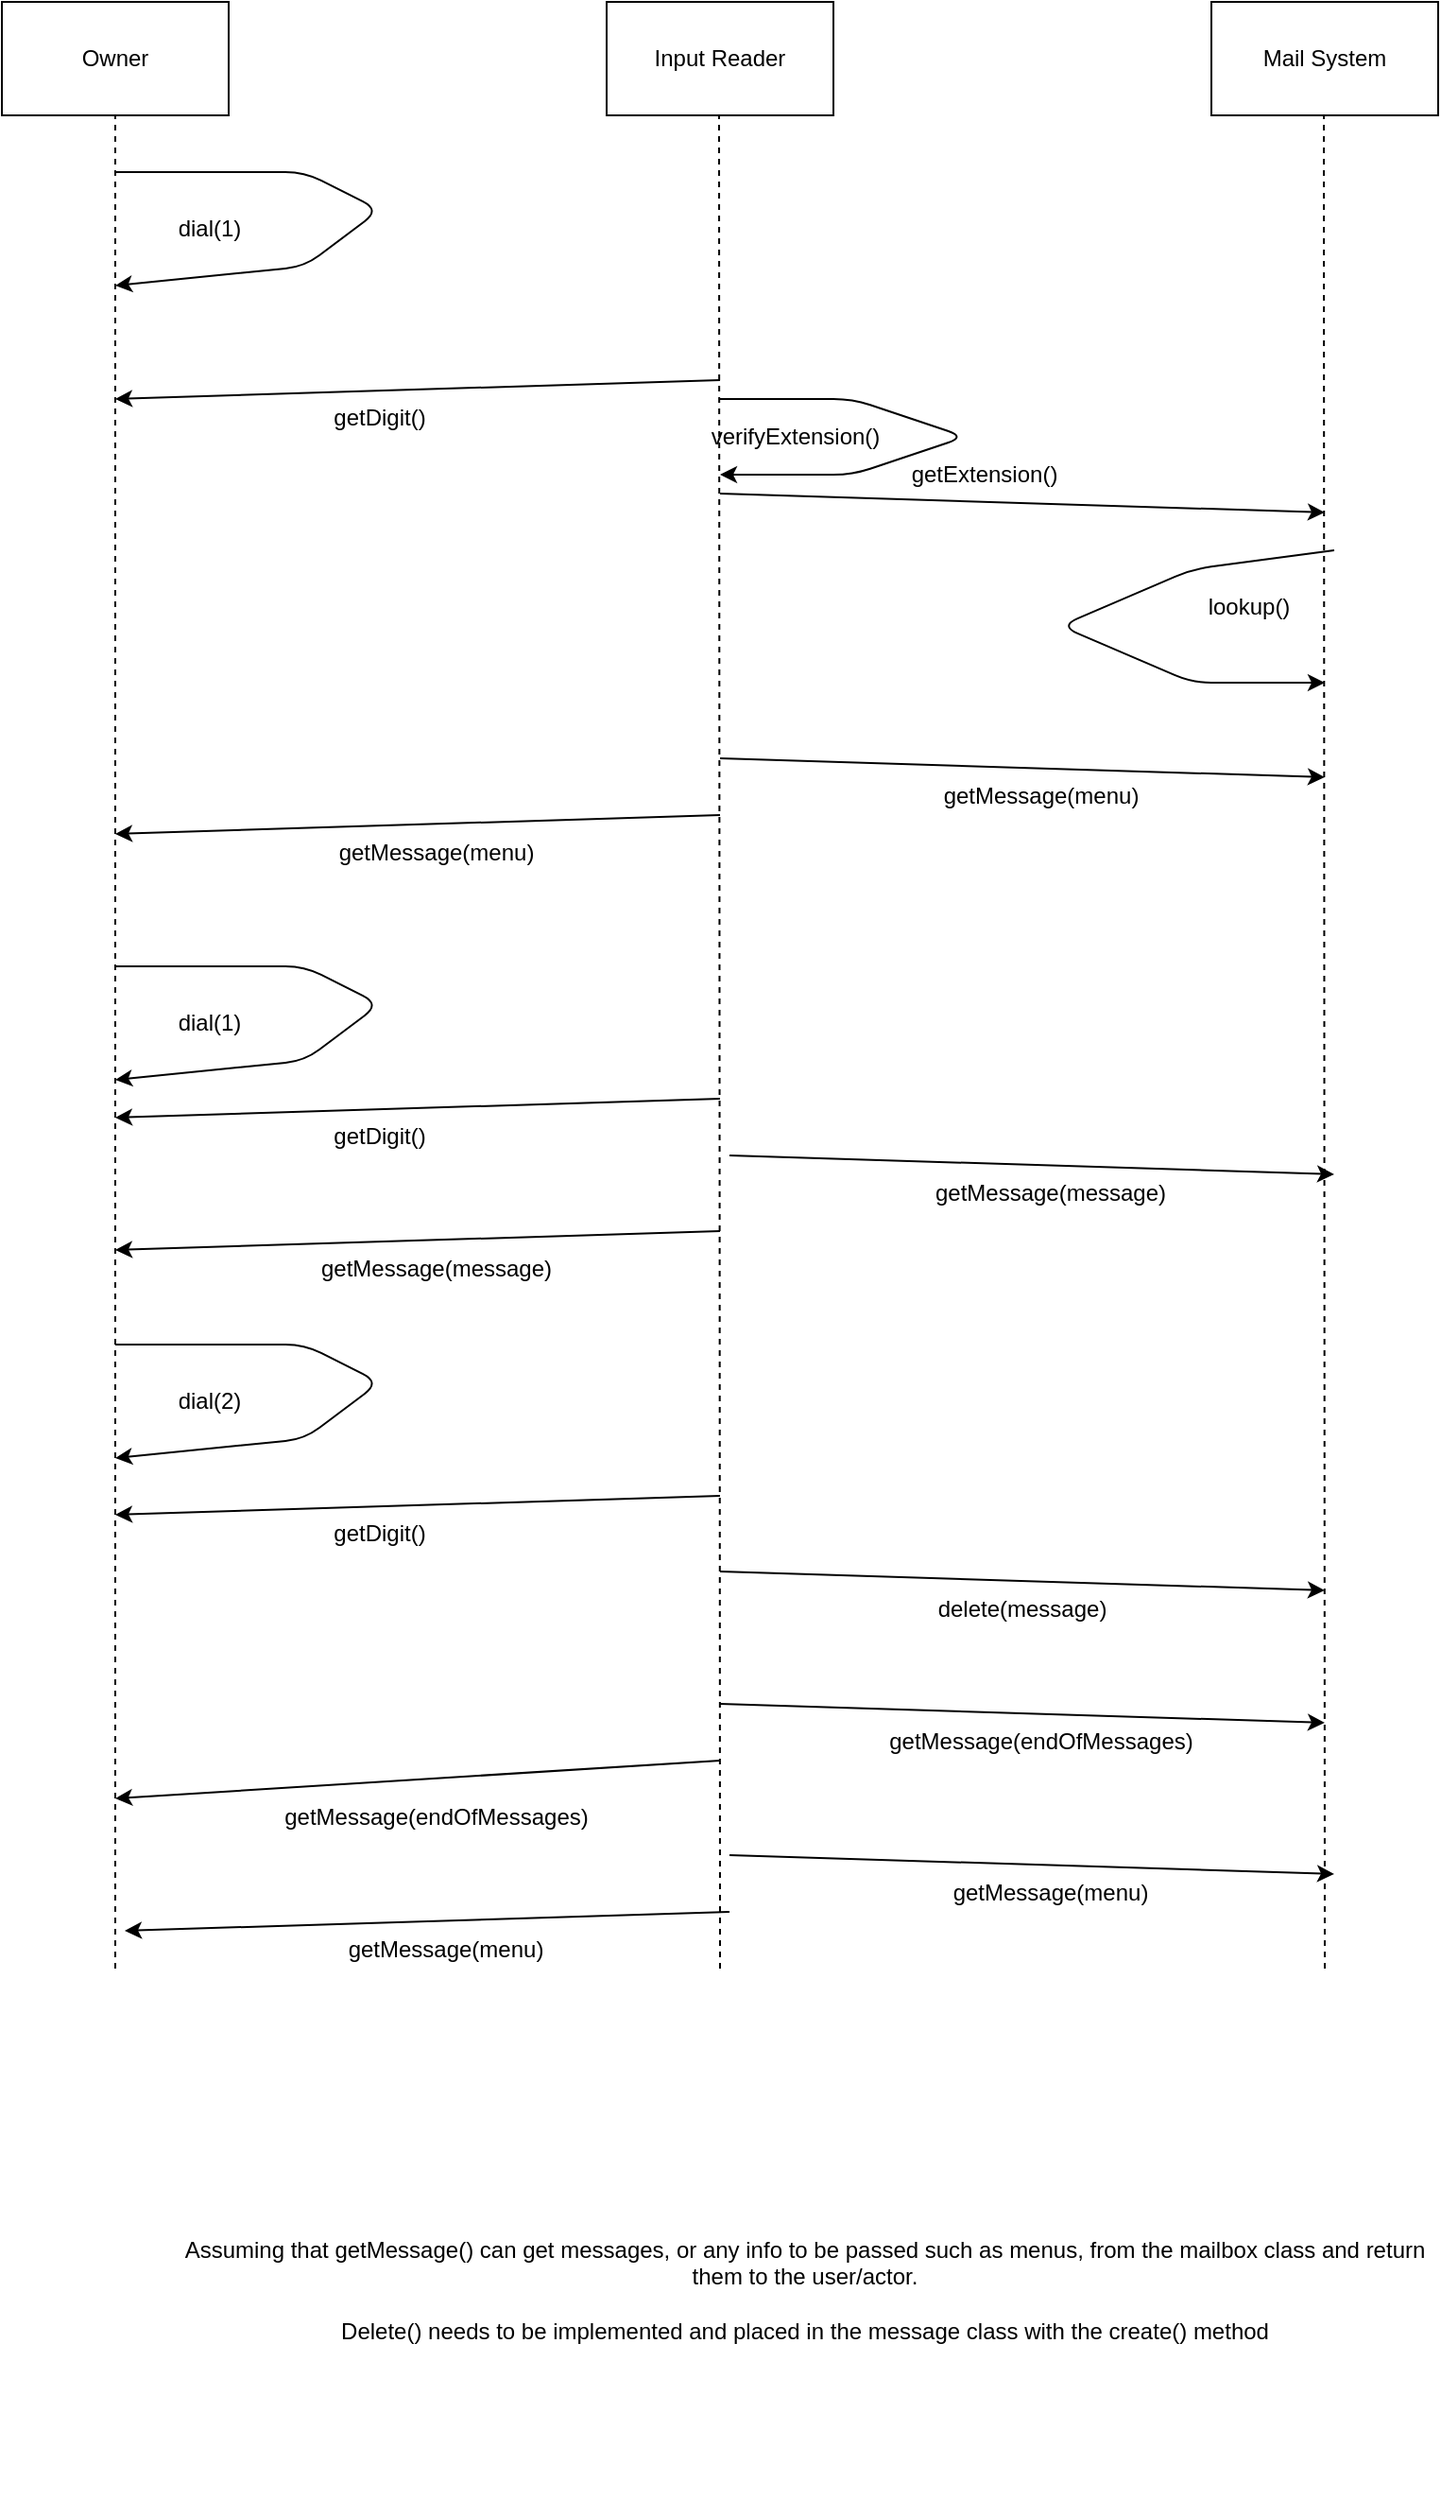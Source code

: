 <mxfile version="13.8.0" type="device"><diagram id="kgpKYQtTHZ0yAKxKKP6v" name="Page-1"><mxGraphModel dx="780" dy="1144" grid="1" gridSize="10" guides="1" tooltips="1" connect="1" arrows="1" fold="1" page="1" pageScale="1" pageWidth="850" pageHeight="1100" math="0" shadow="0"><root><mxCell id="0"/><mxCell id="1" parent="0"/><mxCell id="cj-haHmvUn_wAjEtV5QJ-1" value="Owner" style="rounded=0;whiteSpace=wrap;html=1;" vertex="1" parent="1"><mxGeometry x="40" y="40" width="120" height="60" as="geometry"/></mxCell><mxCell id="cj-haHmvUn_wAjEtV5QJ-2" value="Mail System" style="rounded=0;whiteSpace=wrap;html=1;" vertex="1" parent="1"><mxGeometry x="680" y="40" width="120" height="60" as="geometry"/></mxCell><mxCell id="cj-haHmvUn_wAjEtV5QJ-3" value="Input Reader" style="rounded=0;whiteSpace=wrap;html=1;" vertex="1" parent="1"><mxGeometry x="360" y="40" width="120" height="60" as="geometry"/></mxCell><mxCell id="cj-haHmvUn_wAjEtV5QJ-4" value="" style="endArrow=none;dashed=1;html=1;entryX=0.5;entryY=1;entryDx=0;entryDy=0;" edge="1" parent="1" target="cj-haHmvUn_wAjEtV5QJ-1"><mxGeometry width="50" height="50" relative="1" as="geometry"><mxPoint x="100" y="1080" as="sourcePoint"/><mxPoint x="320" y="560" as="targetPoint"/></mxGeometry></mxCell><mxCell id="cj-haHmvUn_wAjEtV5QJ-5" value="" style="endArrow=none;dashed=1;html=1;entryX=0.5;entryY=1;entryDx=0;entryDy=0;" edge="1" parent="1"><mxGeometry width="50" height="50" relative="1" as="geometry"><mxPoint x="420" y="1080" as="sourcePoint"/><mxPoint x="419.5" y="100" as="targetPoint"/></mxGeometry></mxCell><mxCell id="cj-haHmvUn_wAjEtV5QJ-6" value="" style="endArrow=none;dashed=1;html=1;entryX=0.5;entryY=1;entryDx=0;entryDy=0;" edge="1" parent="1"><mxGeometry width="50" height="50" relative="1" as="geometry"><mxPoint x="740" y="1080" as="sourcePoint"/><mxPoint x="739.5" y="100" as="targetPoint"/></mxGeometry></mxCell><mxCell id="cj-haHmvUn_wAjEtV5QJ-7" value="" style="endArrow=classic;html=1;" edge="1" parent="1"><mxGeometry width="50" height="50" relative="1" as="geometry"><mxPoint x="100" y="550" as="sourcePoint"/><mxPoint x="100" y="610" as="targetPoint"/><Array as="points"><mxPoint x="200" y="550"/><mxPoint x="240" y="570"/><mxPoint x="200" y="600"/></Array></mxGeometry></mxCell><mxCell id="cj-haHmvUn_wAjEtV5QJ-9" value="dial(1)" style="text;html=1;strokeColor=none;fillColor=none;align=center;verticalAlign=middle;whiteSpace=wrap;rounded=0;" vertex="1" parent="1"><mxGeometry x="130" y="570" width="40" height="20" as="geometry"/></mxCell><mxCell id="cj-haHmvUn_wAjEtV5QJ-10" value="" style="endArrow=classic;html=1;" edge="1" parent="1"><mxGeometry width="50" height="50" relative="1" as="geometry"><mxPoint x="420" y="240" as="sourcePoint"/><mxPoint x="100" y="250" as="targetPoint"/></mxGeometry></mxCell><mxCell id="cj-haHmvUn_wAjEtV5QJ-12" value="getDigit()" style="text;html=1;strokeColor=none;fillColor=none;align=center;verticalAlign=middle;whiteSpace=wrap;rounded=0;" vertex="1" parent="1"><mxGeometry x="220" y="250" width="40" height="20" as="geometry"/></mxCell><mxCell id="cj-haHmvUn_wAjEtV5QJ-13" value="" style="endArrow=classic;html=1;" edge="1" parent="1"><mxGeometry width="50" height="50" relative="1" as="geometry"><mxPoint x="745" y="330" as="sourcePoint"/><mxPoint x="740" y="400" as="targetPoint"/><Array as="points"><mxPoint x="670" y="340"/><mxPoint x="600" y="370"/><mxPoint x="670" y="400"/></Array></mxGeometry></mxCell><mxCell id="cj-haHmvUn_wAjEtV5QJ-14" value="lookup()" style="text;html=1;strokeColor=none;fillColor=none;align=center;verticalAlign=middle;whiteSpace=wrap;rounded=0;" vertex="1" parent="1"><mxGeometry x="680" y="350" width="40" height="20" as="geometry"/></mxCell><mxCell id="cj-haHmvUn_wAjEtV5QJ-16" value="" style="endArrow=classic;html=1;" edge="1" parent="1"><mxGeometry width="50" height="50" relative="1" as="geometry"><mxPoint x="420" y="300" as="sourcePoint"/><mxPoint x="740" y="310" as="targetPoint"/></mxGeometry></mxCell><mxCell id="cj-haHmvUn_wAjEtV5QJ-17" value="getExtension()" style="text;html=1;strokeColor=none;fillColor=none;align=center;verticalAlign=middle;whiteSpace=wrap;rounded=0;" vertex="1" parent="1"><mxGeometry x="540" y="280" width="40" height="20" as="geometry"/></mxCell><mxCell id="cj-haHmvUn_wAjEtV5QJ-19" value="" style="endArrow=classic;html=1;" edge="1" parent="1"><mxGeometry width="50" height="50" relative="1" as="geometry"><mxPoint x="420" y="440" as="sourcePoint"/><mxPoint x="740" y="450" as="targetPoint"/></mxGeometry></mxCell><mxCell id="cj-haHmvUn_wAjEtV5QJ-21" value="getMessage(menu)" style="text;html=1;strokeColor=none;fillColor=none;align=center;verticalAlign=middle;whiteSpace=wrap;rounded=0;" vertex="1" parent="1"><mxGeometry x="570" y="450" width="40" height="20" as="geometry"/></mxCell><mxCell id="cj-haHmvUn_wAjEtV5QJ-22" value="" style="endArrow=classic;html=1;" edge="1" parent="1"><mxGeometry width="50" height="50" relative="1" as="geometry"><mxPoint x="420" y="250" as="sourcePoint"/><mxPoint x="420" y="290" as="targetPoint"/><Array as="points"><mxPoint x="490" y="250"/><mxPoint x="550" y="270"/><mxPoint x="490" y="290"/></Array></mxGeometry></mxCell><mxCell id="cj-haHmvUn_wAjEtV5QJ-24" value="verifyExtension()" style="text;html=1;strokeColor=none;fillColor=none;align=center;verticalAlign=middle;whiteSpace=wrap;rounded=0;" vertex="1" parent="1"><mxGeometry x="440" y="260" width="40" height="20" as="geometry"/></mxCell><mxCell id="cj-haHmvUn_wAjEtV5QJ-26" value="" style="endArrow=classic;html=1;" edge="1" parent="1"><mxGeometry width="50" height="50" relative="1" as="geometry"><mxPoint x="420" y="470" as="sourcePoint"/><mxPoint x="100" y="480" as="targetPoint"/></mxGeometry></mxCell><mxCell id="cj-haHmvUn_wAjEtV5QJ-27" value="getMessage(menu)" style="text;html=1;strokeColor=none;fillColor=none;align=center;verticalAlign=middle;whiteSpace=wrap;rounded=0;" vertex="1" parent="1"><mxGeometry x="250" y="480" width="40" height="20" as="geometry"/></mxCell><mxCell id="cj-haHmvUn_wAjEtV5QJ-28" value="" style="endArrow=classic;html=1;" edge="1" parent="1"><mxGeometry width="50" height="50" relative="1" as="geometry"><mxPoint x="425" y="650" as="sourcePoint"/><mxPoint x="745" y="660" as="targetPoint"/></mxGeometry></mxCell><mxCell id="cj-haHmvUn_wAjEtV5QJ-29" value="getMessage(message)" style="text;html=1;strokeColor=none;fillColor=none;align=center;verticalAlign=middle;whiteSpace=wrap;rounded=0;" vertex="1" parent="1"><mxGeometry x="575" y="660" width="40" height="20" as="geometry"/></mxCell><mxCell id="cj-haHmvUn_wAjEtV5QJ-31" value="" style="endArrow=classic;html=1;" edge="1" parent="1"><mxGeometry width="50" height="50" relative="1" as="geometry"><mxPoint x="420" y="690" as="sourcePoint"/><mxPoint x="100" y="700" as="targetPoint"/></mxGeometry></mxCell><mxCell id="cj-haHmvUn_wAjEtV5QJ-32" value="getMessage(message)" style="text;html=1;strokeColor=none;fillColor=none;align=center;verticalAlign=middle;whiteSpace=wrap;rounded=0;" vertex="1" parent="1"><mxGeometry x="250" y="700" width="40" height="20" as="geometry"/></mxCell><mxCell id="cj-haHmvUn_wAjEtV5QJ-33" value="" style="endArrow=classic;html=1;" edge="1" parent="1"><mxGeometry width="50" height="50" relative="1" as="geometry"><mxPoint x="100" y="130" as="sourcePoint"/><mxPoint x="100" y="190" as="targetPoint"/><Array as="points"><mxPoint x="200" y="130"/><mxPoint x="240" y="150"/><mxPoint x="200" y="180"/></Array></mxGeometry></mxCell><mxCell id="cj-haHmvUn_wAjEtV5QJ-34" value="dial(1)" style="text;html=1;strokeColor=none;fillColor=none;align=center;verticalAlign=middle;whiteSpace=wrap;rounded=0;" vertex="1" parent="1"><mxGeometry x="130" y="150" width="40" height="20" as="geometry"/></mxCell><mxCell id="cj-haHmvUn_wAjEtV5QJ-35" value="" style="endArrow=classic;html=1;" edge="1" parent="1"><mxGeometry width="50" height="50" relative="1" as="geometry"><mxPoint x="420" y="620" as="sourcePoint"/><mxPoint x="100" y="630" as="targetPoint"/></mxGeometry></mxCell><mxCell id="cj-haHmvUn_wAjEtV5QJ-36" value="getDigit()" style="text;html=1;strokeColor=none;fillColor=none;align=center;verticalAlign=middle;whiteSpace=wrap;rounded=0;" vertex="1" parent="1"><mxGeometry x="220" y="630" width="40" height="20" as="geometry"/></mxCell><mxCell id="cj-haHmvUn_wAjEtV5QJ-37" value="" style="endArrow=classic;html=1;" edge="1" parent="1"><mxGeometry width="50" height="50" relative="1" as="geometry"><mxPoint x="100" y="750" as="sourcePoint"/><mxPoint x="100" y="810" as="targetPoint"/><Array as="points"><mxPoint x="200" y="750"/><mxPoint x="240" y="770"/><mxPoint x="200" y="800"/></Array></mxGeometry></mxCell><mxCell id="cj-haHmvUn_wAjEtV5QJ-38" value="dial(2)" style="text;html=1;strokeColor=none;fillColor=none;align=center;verticalAlign=middle;whiteSpace=wrap;rounded=0;" vertex="1" parent="1"><mxGeometry x="130" y="770" width="40" height="20" as="geometry"/></mxCell><mxCell id="cj-haHmvUn_wAjEtV5QJ-39" value="" style="endArrow=classic;html=1;" edge="1" parent="1"><mxGeometry width="50" height="50" relative="1" as="geometry"><mxPoint x="420" y="830" as="sourcePoint"/><mxPoint x="100" y="840" as="targetPoint"/></mxGeometry></mxCell><mxCell id="cj-haHmvUn_wAjEtV5QJ-40" value="getDigit()" style="text;html=1;strokeColor=none;fillColor=none;align=center;verticalAlign=middle;whiteSpace=wrap;rounded=0;" vertex="1" parent="1"><mxGeometry x="220" y="840" width="40" height="20" as="geometry"/></mxCell><mxCell id="cj-haHmvUn_wAjEtV5QJ-41" value="" style="endArrow=classic;html=1;" edge="1" parent="1"><mxGeometry width="50" height="50" relative="1" as="geometry"><mxPoint x="420" y="870" as="sourcePoint"/><mxPoint x="740" y="880" as="targetPoint"/></mxGeometry></mxCell><mxCell id="cj-haHmvUn_wAjEtV5QJ-43" value="delete(message)" style="text;html=1;strokeColor=none;fillColor=none;align=center;verticalAlign=middle;whiteSpace=wrap;rounded=0;" vertex="1" parent="1"><mxGeometry x="560" y="880" width="40" height="20" as="geometry"/></mxCell><mxCell id="cj-haHmvUn_wAjEtV5QJ-44" value="" style="endArrow=classic;html=1;" edge="1" parent="1"><mxGeometry width="50" height="50" relative="1" as="geometry"><mxPoint x="420" y="940" as="sourcePoint"/><mxPoint x="740" y="950" as="targetPoint"/></mxGeometry></mxCell><mxCell id="cj-haHmvUn_wAjEtV5QJ-45" value="getMessage(endOfMessages)" style="text;html=1;strokeColor=none;fillColor=none;align=center;verticalAlign=middle;whiteSpace=wrap;rounded=0;" vertex="1" parent="1"><mxGeometry x="570" y="950" width="40" height="20" as="geometry"/></mxCell><mxCell id="cj-haHmvUn_wAjEtV5QJ-46" value="" style="endArrow=classic;html=1;" edge="1" parent="1"><mxGeometry width="50" height="50" relative="1" as="geometry"><mxPoint x="420" y="970" as="sourcePoint"/><mxPoint x="100" y="990" as="targetPoint"/></mxGeometry></mxCell><mxCell id="cj-haHmvUn_wAjEtV5QJ-47" value="getMessage(endOfMessages)" style="text;html=1;strokeColor=none;fillColor=none;align=center;verticalAlign=middle;whiteSpace=wrap;rounded=0;" vertex="1" parent="1"><mxGeometry x="250" y="990" width="40" height="20" as="geometry"/></mxCell><mxCell id="cj-haHmvUn_wAjEtV5QJ-49" value="" style="endArrow=classic;html=1;" edge="1" parent="1"><mxGeometry width="50" height="50" relative="1" as="geometry"><mxPoint x="425" y="1020" as="sourcePoint"/><mxPoint x="745" y="1030" as="targetPoint"/></mxGeometry></mxCell><mxCell id="cj-haHmvUn_wAjEtV5QJ-50" value="getMessage(menu)" style="text;html=1;strokeColor=none;fillColor=none;align=center;verticalAlign=middle;whiteSpace=wrap;rounded=0;" vertex="1" parent="1"><mxGeometry x="575" y="1030" width="40" height="20" as="geometry"/></mxCell><mxCell id="cj-haHmvUn_wAjEtV5QJ-51" value="" style="endArrow=classic;html=1;" edge="1" parent="1"><mxGeometry width="50" height="50" relative="1" as="geometry"><mxPoint x="425" y="1050" as="sourcePoint"/><mxPoint x="105" y="1060" as="targetPoint"/></mxGeometry></mxCell><mxCell id="cj-haHmvUn_wAjEtV5QJ-52" value="getMessage(menu)" style="text;html=1;strokeColor=none;fillColor=none;align=center;verticalAlign=middle;whiteSpace=wrap;rounded=0;" vertex="1" parent="1"><mxGeometry x="255" y="1060" width="40" height="20" as="geometry"/></mxCell><mxCell id="cj-haHmvUn_wAjEtV5QJ-53" value="Assuming that getMessage() can get messages, or any info to be passed such as menus, from the mailbox class and return them to the user/actor.&lt;br&gt;&lt;br&gt;Delete() needs to be implemented and placed in the message class with the create() method" style="text;html=1;strokeColor=none;fillColor=none;align=center;verticalAlign=middle;whiteSpace=wrap;rounded=0;" vertex="1" parent="1"><mxGeometry x="130" y="1140" width="670" height="220" as="geometry"/></mxCell></root></mxGraphModel></diagram></mxfile>